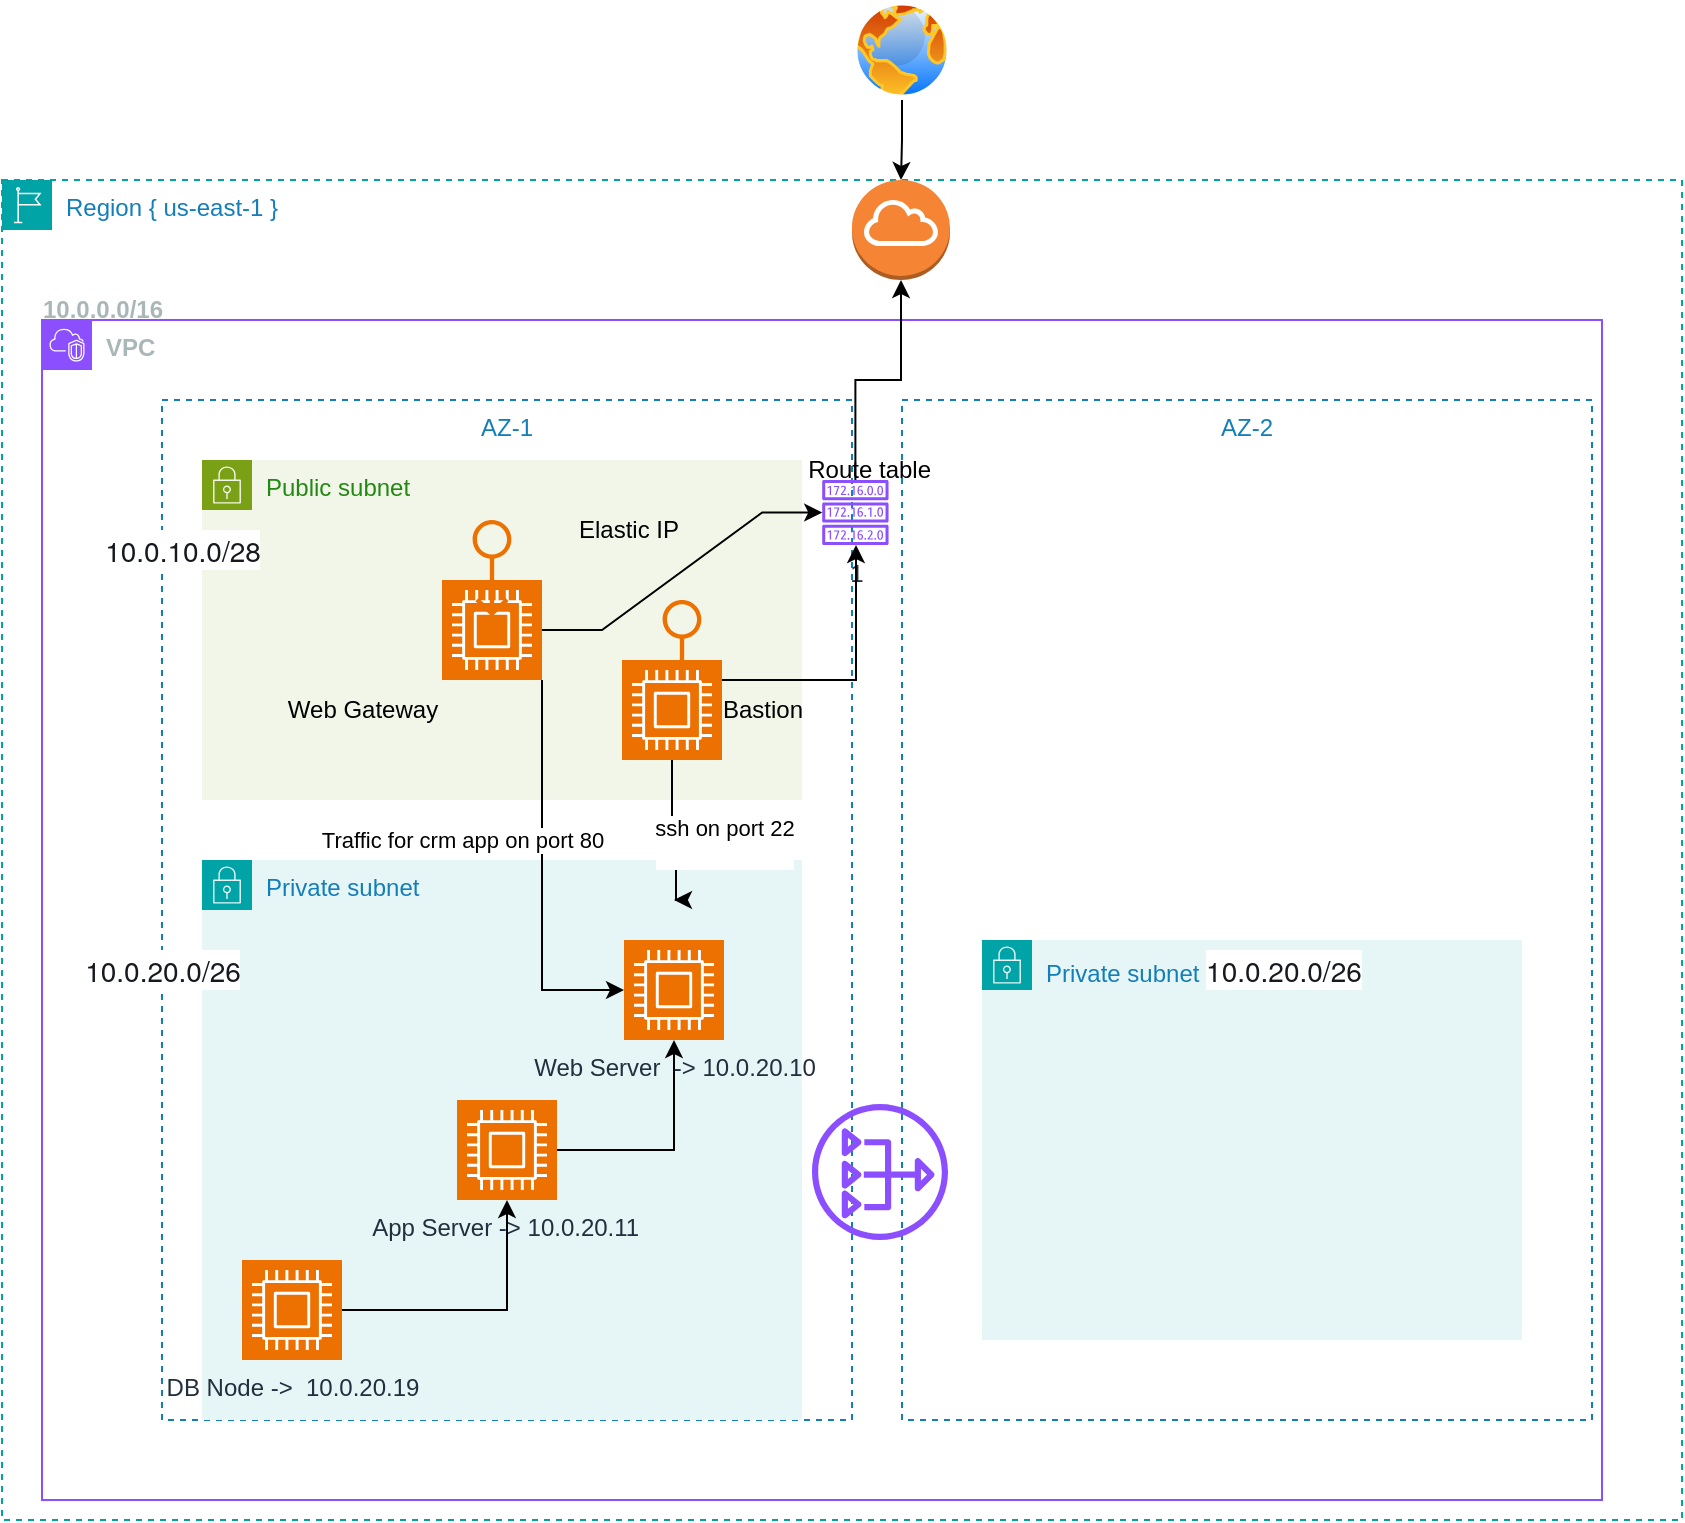 <mxfile version="24.8.0">
  <diagram name="Page-1" id="Cl1WmJLPFBff25IzJJWr">
    <mxGraphModel dx="1434" dy="785" grid="1" gridSize="10" guides="1" tooltips="1" connect="1" arrows="1" fold="1" page="1" pageScale="1" pageWidth="850" pageHeight="1100" background="none" math="0" shadow="0">
      <root>
        <mxCell id="0" />
        <mxCell id="1" parent="0" />
        <mxCell id="SpBI8ABdYv--0wxfg7AP-1" value="Region { us-east-1 }" style="points=[[0,0],[0.25,0],[0.5,0],[0.75,0],[1,0],[1,0.25],[1,0.5],[1,0.75],[1,1],[0.75,1],[0.5,1],[0.25,1],[0,1],[0,0.75],[0,0.5],[0,0.25]];outlineConnect=0;gradientColor=none;html=1;whiteSpace=wrap;fontSize=12;fontStyle=0;container=1;pointerEvents=0;collapsible=0;recursiveResize=0;shape=mxgraph.aws4.group;grIcon=mxgraph.aws4.group_region;strokeColor=#00A4A6;fillColor=none;verticalAlign=top;align=left;spacingLeft=30;fontColor=#147EBA;dashed=1;" parent="1" vertex="1">
          <mxGeometry x="20" y="140" width="840" height="670" as="geometry" />
        </mxCell>
        <mxCell id="zZo7VUDGLUCH1-RVHaSP-5" value="AZ-1" style="fillColor=none;strokeColor=#147EBA;dashed=1;verticalAlign=top;fontStyle=0;fontColor=#147EBA;whiteSpace=wrap;html=1;movable=1;resizable=1;rotatable=1;deletable=1;editable=1;locked=0;connectable=1;" vertex="1" parent="SpBI8ABdYv--0wxfg7AP-1">
          <mxGeometry x="80" y="110" width="345" height="510" as="geometry" />
        </mxCell>
        <mxCell id="zZo7VUDGLUCH1-RVHaSP-1" value="&lt;b&gt;VPC&lt;/b&gt;" style="points=[[0,0],[0.25,0],[0.5,0],[0.75,0],[1,0],[1,0.25],[1,0.5],[1,0.75],[1,1],[0.75,1],[0.5,1],[0.25,1],[0,1],[0,0.75],[0,0.5],[0,0.25]];outlineConnect=0;gradientColor=none;html=1;whiteSpace=wrap;fontSize=12;fontStyle=0;container=0;pointerEvents=0;collapsible=0;recursiveResize=0;shape=mxgraph.aws4.group;grIcon=mxgraph.aws4.group_vpc2;strokeColor=#8C4FFF;fillColor=none;verticalAlign=top;align=left;spacingLeft=30;fontColor=#AAB7B8;dashed=0;" vertex="1" parent="SpBI8ABdYv--0wxfg7AP-1">
          <mxGeometry x="20" y="70" width="780" height="590" as="geometry" />
        </mxCell>
        <mxCell id="zZo7VUDGLUCH1-RVHaSP-3" value="Public subnet&amp;nbsp;" style="points=[[0,0],[0.25,0],[0.5,0],[0.75,0],[1,0],[1,0.25],[1,0.5],[1,0.75],[1,1],[0.75,1],[0.5,1],[0.25,1],[0,1],[0,0.75],[0,0.5],[0,0.25]];outlineConnect=0;gradientColor=none;html=1;whiteSpace=wrap;fontSize=12;fontStyle=0;container=1;pointerEvents=0;collapsible=0;recursiveResize=0;shape=mxgraph.aws4.group;grIcon=mxgraph.aws4.group_security_group;grStroke=0;strokeColor=#7AA116;fillColor=#F2F6E8;verticalAlign=top;align=left;spacingLeft=30;fontColor=#248814;dashed=0;" vertex="1" parent="SpBI8ABdYv--0wxfg7AP-1">
          <mxGeometry x="100" y="140" width="300" height="170" as="geometry" />
        </mxCell>
        <mxCell id="zZo7VUDGLUCH1-RVHaSP-62" value="" style="edgeStyle=entityRelationEdgeStyle;rounded=0;orthogonalLoop=1;jettySize=auto;html=1;" edge="1" parent="zZo7VUDGLUCH1-RVHaSP-3" source="zZo7VUDGLUCH1-RVHaSP-42" target="zZo7VUDGLUCH1-RVHaSP-54">
          <mxGeometry relative="1" as="geometry">
            <mxPoint x="145" y="-5" as="targetPoint" />
            <Array as="points">
              <mxPoint x="210" y="26" />
            </Array>
          </mxGeometry>
        </mxCell>
        <mxCell id="zZo7VUDGLUCH1-RVHaSP-42" value="" style="sketch=0;points=[[0,0,0],[0.25,0,0],[0.5,0,0],[0.75,0,0],[1,0,0],[0,1,0],[0.25,1,0],[0.5,1,0],[0.75,1,0],[1,1,0],[0,0.25,0],[0,0.5,0],[0,0.75,0],[1,0.25,0],[1,0.5,0],[1,0.75,0]];outlineConnect=0;fontColor=#232F3E;fillColor=#ED7100;strokeColor=#ffffff;dashed=0;verticalLabelPosition=bottom;verticalAlign=top;align=center;html=1;fontSize=12;fontStyle=0;aspect=fixed;shape=mxgraph.aws4.resourceIcon;resIcon=mxgraph.aws4.compute;" vertex="1" parent="zZo7VUDGLUCH1-RVHaSP-3">
          <mxGeometry x="120" y="60" width="50" height="50" as="geometry" />
        </mxCell>
        <mxCell id="zZo7VUDGLUCH1-RVHaSP-50" value="Web Gateway" style="text;html=1;align=center;verticalAlign=middle;resizable=0;points=[];autosize=1;strokeColor=none;fillColor=none;" vertex="1" parent="zZo7VUDGLUCH1-RVHaSP-3">
          <mxGeometry x="30" y="110" width="100" height="30" as="geometry" />
        </mxCell>
        <mxCell id="zZo7VUDGLUCH1-RVHaSP-54" value="1" style="sketch=0;outlineConnect=0;fontColor=#232F3E;gradientColor=none;fillColor=#8C4FFF;strokeColor=none;dashed=0;verticalLabelPosition=bottom;verticalAlign=top;align=center;html=1;fontSize=12;fontStyle=0;aspect=fixed;pointerEvents=1;shape=mxgraph.aws4.route_table;" vertex="1" parent="zZo7VUDGLUCH1-RVHaSP-3">
          <mxGeometry x="310" y="10" width="33.37" height="32.51" as="geometry" />
        </mxCell>
        <mxCell id="zZo7VUDGLUCH1-RVHaSP-49" value="" style="sketch=0;outlineConnect=0;fontColor=#232F3E;gradientColor=none;fillColor=#ED7100;strokeColor=none;dashed=0;verticalLabelPosition=bottom;verticalAlign=top;align=center;html=1;fontSize=12;fontStyle=0;aspect=fixed;pointerEvents=1;shape=mxgraph.aws4.elastic_ip_address;direction=south;" vertex="1" parent="zZo7VUDGLUCH1-RVHaSP-3">
          <mxGeometry x="135" y="30" width="20" height="48" as="geometry" />
        </mxCell>
        <mxCell id="zZo7VUDGLUCH1-RVHaSP-44" value="" style="sketch=0;outlineConnect=0;fontColor=#232F3E;gradientColor=none;fillColor=#ED7100;strokeColor=none;dashed=0;verticalLabelPosition=bottom;verticalAlign=top;align=center;html=1;fontSize=12;fontStyle=0;aspect=fixed;pointerEvents=1;shape=mxgraph.aws4.elastic_ip_address;direction=south;" vertex="1" parent="zZo7VUDGLUCH1-RVHaSP-3">
          <mxGeometry x="230" y="70" width="20" height="48" as="geometry" />
        </mxCell>
        <mxCell id="zZo7VUDGLUCH1-RVHaSP-14" value="AZ-2" style="fillColor=none;strokeColor=#147EBA;dashed=1;verticalAlign=top;fontStyle=0;fontColor=#147EBA;whiteSpace=wrap;html=1;" vertex="1" parent="SpBI8ABdYv--0wxfg7AP-1">
          <mxGeometry x="450" y="110" width="345" height="510" as="geometry" />
        </mxCell>
        <mxCell id="zZo7VUDGLUCH1-RVHaSP-18" value="Private subnet&amp;nbsp;&lt;span style=&quot;color: rgb(22, 25, 31); font-family: &amp;quot;Amazon Ember&amp;quot;, &amp;quot;Helvetica Neue&amp;quot;, Roboto, Arial, sans-serif; font-size: 14px; background-color: rgb(255, 255, 255);&quot;&gt;10.0.20.0/26&lt;/span&gt;" style="points=[[0,0],[0.25,0],[0.5,0],[0.75,0],[1,0],[1,0.25],[1,0.5],[1,0.75],[1,1],[0.75,1],[0.5,1],[0.25,1],[0,1],[0,0.75],[0,0.5],[0,0.25]];outlineConnect=0;gradientColor=none;html=1;whiteSpace=wrap;fontSize=12;fontStyle=0;container=1;pointerEvents=0;collapsible=0;recursiveResize=0;shape=mxgraph.aws4.group;grIcon=mxgraph.aws4.group_security_group;grStroke=0;strokeColor=#00A4A6;fillColor=#E6F6F7;verticalAlign=top;align=left;spacingLeft=30;fontColor=#147EBA;dashed=0;" vertex="1" parent="SpBI8ABdYv--0wxfg7AP-1">
          <mxGeometry x="490" y="380" width="270" height="200" as="geometry" />
        </mxCell>
        <mxCell id="zZo7VUDGLUCH1-RVHaSP-2" value="Private subnet" style="points=[[0,0],[0.25,0],[0.5,0],[0.75,0],[1,0],[1,0.25],[1,0.5],[1,0.75],[1,1],[0.75,1],[0.5,1],[0.25,1],[0,1],[0,0.75],[0,0.5],[0,0.25]];outlineConnect=0;gradientColor=none;html=1;whiteSpace=wrap;fontSize=12;fontStyle=0;container=0;pointerEvents=0;collapsible=0;recursiveResize=0;shape=mxgraph.aws4.group;grIcon=mxgraph.aws4.group_security_group;grStroke=0;strokeColor=#00A4A6;fillColor=#E6F6F7;verticalAlign=top;align=left;spacingLeft=30;fontColor=#147EBA;dashed=0;" vertex="1" parent="SpBI8ABdYv--0wxfg7AP-1">
          <mxGeometry x="100" y="340" width="300" height="280" as="geometry" />
        </mxCell>
        <mxCell id="zZo7VUDGLUCH1-RVHaSP-39" value="" style="edgeStyle=orthogonalEdgeStyle;rounded=0;orthogonalLoop=1;jettySize=auto;html=1;" edge="1" parent="SpBI8ABdYv--0wxfg7AP-1" source="zZo7VUDGLUCH1-RVHaSP-35" target="zZo7VUDGLUCH1-RVHaSP-38">
          <mxGeometry relative="1" as="geometry" />
        </mxCell>
        <mxCell id="zZo7VUDGLUCH1-RVHaSP-35" value="DB Node -&amp;gt;&amp;nbsp; 10.0.20.19" style="sketch=0;points=[[0,0,0],[0.25,0,0],[0.5,0,0],[0.75,0,0],[1,0,0],[0,1,0],[0.25,1,0],[0.5,1,0],[0.75,1,0],[1,1,0],[0,0.25,0],[0,0.5,0],[0,0.75,0],[1,0.25,0],[1,0.5,0],[1,0.75,0]];outlineConnect=0;fontColor=#232F3E;fillColor=#ED7100;strokeColor=#ffffff;dashed=0;verticalLabelPosition=bottom;verticalAlign=top;align=center;html=1;fontSize=12;fontStyle=0;aspect=fixed;shape=mxgraph.aws4.resourceIcon;resIcon=mxgraph.aws4.compute;" vertex="1" parent="SpBI8ABdYv--0wxfg7AP-1">
          <mxGeometry x="120" y="540" width="50" height="50" as="geometry" />
        </mxCell>
        <mxCell id="zZo7VUDGLUCH1-RVHaSP-41" value="" style="edgeStyle=orthogonalEdgeStyle;rounded=0;orthogonalLoop=1;jettySize=auto;html=1;" edge="1" parent="SpBI8ABdYv--0wxfg7AP-1" source="zZo7VUDGLUCH1-RVHaSP-38" target="zZo7VUDGLUCH1-RVHaSP-40">
          <mxGeometry relative="1" as="geometry" />
        </mxCell>
        <mxCell id="zZo7VUDGLUCH1-RVHaSP-38" value="App Server -&amp;gt; 10.0.20.11&amp;nbsp;" style="sketch=0;points=[[0,0,0],[0.25,0,0],[0.5,0,0],[0.75,0,0],[1,0,0],[0,1,0],[0.25,1,0],[0.5,1,0],[0.75,1,0],[1,1,0],[0,0.25,0],[0,0.5,0],[0,0.75,0],[1,0.25,0],[1,0.5,0],[1,0.75,0]];outlineConnect=0;fontColor=#232F3E;fillColor=#ED7100;strokeColor=#ffffff;dashed=0;verticalLabelPosition=bottom;verticalAlign=top;align=center;html=1;fontSize=12;fontStyle=0;aspect=fixed;shape=mxgraph.aws4.resourceIcon;resIcon=mxgraph.aws4.compute;" vertex="1" parent="SpBI8ABdYv--0wxfg7AP-1">
          <mxGeometry x="227.5" y="460" width="50" height="50" as="geometry" />
        </mxCell>
        <mxCell id="zZo7VUDGLUCH1-RVHaSP-40" value="Web Server&amp;nbsp; -&amp;gt; 10.0.20.10" style="sketch=0;points=[[0,0,0],[0.25,0,0],[0.5,0,0],[0.75,0,0],[1,0,0],[0,1,0],[0.25,1,0],[0.5,1,0],[0.75,1,0],[1,1,0],[0,0.25,0],[0,0.5,0],[0,0.75,0],[1,0.25,0],[1,0.5,0],[1,0.75,0]];outlineConnect=0;fontColor=#232F3E;fillColor=#ED7100;strokeColor=#ffffff;dashed=0;verticalLabelPosition=bottom;verticalAlign=top;align=center;html=1;fontSize=12;fontStyle=0;aspect=fixed;shape=mxgraph.aws4.resourceIcon;resIcon=mxgraph.aws4.compute;" vertex="1" parent="SpBI8ABdYv--0wxfg7AP-1">
          <mxGeometry x="311" y="380" width="50" height="50" as="geometry" />
        </mxCell>
        <mxCell id="zZo7VUDGLUCH1-RVHaSP-45" value="&lt;span style=&quot;color: rgb(22, 25, 31); font-family: &amp;quot;Amazon Ember&amp;quot;, &amp;quot;Helvetica Neue&amp;quot;, Roboto, Arial, sans-serif; font-size: 14px; text-align: left; text-wrap: wrap; background-color: rgb(255, 255, 255);&quot;&gt;10.0.10.0/28&lt;/span&gt;" style="text;html=1;align=center;verticalAlign=middle;resizable=0;points=[];autosize=1;strokeColor=none;fillColor=none;" vertex="1" parent="SpBI8ABdYv--0wxfg7AP-1">
          <mxGeometry x="40" y="170" width="100" height="30" as="geometry" />
        </mxCell>
        <mxCell id="zZo7VUDGLUCH1-RVHaSP-46" value="&lt;span style=&quot;color: rgb(22, 25, 31); font-family: &amp;quot;Amazon Ember&amp;quot;, &amp;quot;Helvetica Neue&amp;quot;, Roboto, Arial, sans-serif; font-size: 14px; text-align: left; text-wrap: wrap; background-color: rgb(255, 255, 255);&quot;&gt;10.0.20.0/26&lt;/span&gt;" style="text;html=1;align=center;verticalAlign=middle;resizable=0;points=[];autosize=1;strokeColor=none;fillColor=none;" vertex="1" parent="SpBI8ABdYv--0wxfg7AP-1">
          <mxGeometry x="30" y="380" width="100" height="30" as="geometry" />
        </mxCell>
        <mxCell id="zZo7VUDGLUCH1-RVHaSP-47" value="&lt;b style=&quot;color: rgb(170, 183, 184); text-align: left; text-wrap: wrap;&quot;&gt;10.0.0.0/16&lt;/b&gt;" style="text;html=1;align=center;verticalAlign=middle;resizable=0;points=[];autosize=1;strokeColor=none;fillColor=none;" vertex="1" parent="SpBI8ABdYv--0wxfg7AP-1">
          <mxGeometry x="10" y="50" width="80" height="30" as="geometry" />
        </mxCell>
        <mxCell id="zZo7VUDGLUCH1-RVHaSP-51" value="Bastion" style="text;html=1;align=center;verticalAlign=middle;resizable=0;points=[];autosize=1;strokeColor=none;fillColor=none;" vertex="1" parent="SpBI8ABdYv--0wxfg7AP-1">
          <mxGeometry x="350" y="250" width="60" height="30" as="geometry" />
        </mxCell>
        <mxCell id="zZo7VUDGLUCH1-RVHaSP-53" value="" style="outlineConnect=0;dashed=0;verticalLabelPosition=bottom;verticalAlign=top;align=center;html=1;shape=mxgraph.aws3.internet_gateway;fillColor=#F58534;gradientColor=none;" vertex="1" parent="SpBI8ABdYv--0wxfg7AP-1">
          <mxGeometry x="425" width="49" height="50" as="geometry" />
        </mxCell>
        <mxCell id="zZo7VUDGLUCH1-RVHaSP-55" value="" style="edgeStyle=orthogonalEdgeStyle;rounded=0;orthogonalLoop=1;jettySize=auto;html=1;" edge="1" parent="SpBI8ABdYv--0wxfg7AP-1" source="zZo7VUDGLUCH1-RVHaSP-54" target="zZo7VUDGLUCH1-RVHaSP-53">
          <mxGeometry relative="1" as="geometry" />
        </mxCell>
        <mxCell id="zZo7VUDGLUCH1-RVHaSP-71" value="" style="edgeStyle=orthogonalEdgeStyle;rounded=0;orthogonalLoop=1;jettySize=auto;html=1;" edge="1" parent="SpBI8ABdYv--0wxfg7AP-1" source="zZo7VUDGLUCH1-RVHaSP-43">
          <mxGeometry relative="1" as="geometry">
            <mxPoint x="336" y="360" as="targetPoint" />
            <Array as="points">
              <mxPoint x="335" y="325" />
              <mxPoint x="337" y="325" />
            </Array>
          </mxGeometry>
        </mxCell>
        <mxCell id="zZo7VUDGLUCH1-RVHaSP-72" value="ssh on port 22&lt;div&gt;&lt;br&gt;&lt;/div&gt;" style="edgeLabel;html=1;align=center;verticalAlign=middle;resizable=0;points=[];" vertex="1" connectable="0" parent="zZo7VUDGLUCH1-RVHaSP-71">
          <mxGeometry x="0.389" y="-1" relative="1" as="geometry">
            <mxPoint x="25" y="-8" as="offset" />
          </mxGeometry>
        </mxCell>
        <mxCell id="zZo7VUDGLUCH1-RVHaSP-43" value="" style="sketch=0;points=[[0,0,0],[0.25,0,0],[0.5,0,0],[0.75,0,0],[1,0,0],[0,1,0],[0.25,1,0],[0.5,1,0],[0.75,1,0],[1,1,0],[0,0.25,0],[0,0.5,0],[0,0.75,0],[1,0.25,0],[1,0.5,0],[1,0.75,0]];outlineConnect=0;fontColor=#232F3E;fillColor=#ED7100;strokeColor=#ffffff;dashed=0;verticalLabelPosition=bottom;verticalAlign=top;align=center;html=1;fontSize=12;fontStyle=0;aspect=fixed;shape=mxgraph.aws4.resourceIcon;resIcon=mxgraph.aws4.compute;" vertex="1" parent="SpBI8ABdYv--0wxfg7AP-1">
          <mxGeometry x="310" y="240" width="50" height="50" as="geometry" />
        </mxCell>
        <mxCell id="zZo7VUDGLUCH1-RVHaSP-60" value="" style="edgeStyle=orthogonalEdgeStyle;rounded=0;orthogonalLoop=1;jettySize=auto;html=1;" edge="1" parent="SpBI8ABdYv--0wxfg7AP-1" source="zZo7VUDGLUCH1-RVHaSP-43" target="zZo7VUDGLUCH1-RVHaSP-54">
          <mxGeometry relative="1" as="geometry">
            <mxPoint x="336" y="135" as="targetPoint" />
            <Array as="points">
              <mxPoint x="427" y="250" />
            </Array>
          </mxGeometry>
        </mxCell>
        <mxCell id="zZo7VUDGLUCH1-RVHaSP-63" value="" style="sketch=0;outlineConnect=0;fontColor=#232F3E;gradientColor=none;fillColor=#8C4FFF;strokeColor=none;dashed=0;verticalLabelPosition=bottom;verticalAlign=top;align=center;html=1;fontSize=12;fontStyle=0;aspect=fixed;pointerEvents=1;shape=mxgraph.aws4.nat_gateway;" vertex="1" parent="SpBI8ABdYv--0wxfg7AP-1">
          <mxGeometry x="405" y="462" width="68" height="68" as="geometry" />
        </mxCell>
        <mxCell id="zZo7VUDGLUCH1-RVHaSP-65" value="Elastic IP" style="text;html=1;align=center;verticalAlign=middle;resizable=0;points=[];autosize=1;strokeColor=none;fillColor=none;" vertex="1" parent="SpBI8ABdYv--0wxfg7AP-1">
          <mxGeometry x="277.5" y="160" width="70" height="30" as="geometry" />
        </mxCell>
        <mxCell id="zZo7VUDGLUCH1-RVHaSP-69" style="edgeStyle=orthogonalEdgeStyle;rounded=0;orthogonalLoop=1;jettySize=auto;html=1;" edge="1" parent="SpBI8ABdYv--0wxfg7AP-1" source="zZo7VUDGLUCH1-RVHaSP-42" target="zZo7VUDGLUCH1-RVHaSP-40">
          <mxGeometry relative="1" as="geometry">
            <Array as="points">
              <mxPoint x="270" y="405" />
            </Array>
          </mxGeometry>
        </mxCell>
        <mxCell id="zZo7VUDGLUCH1-RVHaSP-70" value="Traffic for crm app on port 80" style="edgeLabel;html=1;align=center;verticalAlign=middle;resizable=0;points=[];" vertex="1" connectable="0" parent="zZo7VUDGLUCH1-RVHaSP-69">
          <mxGeometry x="-0.102" y="-2" relative="1" as="geometry">
            <mxPoint x="-38" y="-8" as="offset" />
          </mxGeometry>
        </mxCell>
        <mxCell id="zZo7VUDGLUCH1-RVHaSP-73" value="Route table&amp;nbsp;" style="text;html=1;align=center;verticalAlign=middle;resizable=0;points=[];autosize=1;strokeColor=none;fillColor=none;" vertex="1" parent="SpBI8ABdYv--0wxfg7AP-1">
          <mxGeometry x="390" y="130" width="90" height="30" as="geometry" />
        </mxCell>
        <mxCell id="zZo7VUDGLUCH1-RVHaSP-74" value="" style="edgeStyle=orthogonalEdgeStyle;rounded=0;orthogonalLoop=1;jettySize=auto;html=1;" edge="1" parent="1" source="zZo7VUDGLUCH1-RVHaSP-52" target="zZo7VUDGLUCH1-RVHaSP-53">
          <mxGeometry relative="1" as="geometry" />
        </mxCell>
        <mxCell id="zZo7VUDGLUCH1-RVHaSP-52" value="" style="image;aspect=fixed;perimeter=ellipsePerimeter;html=1;align=center;shadow=0;dashed=0;spacingTop=3;image=img/lib/active_directory/internet_globe.svg;" vertex="1" parent="1">
          <mxGeometry x="445" y="50" width="50" height="50" as="geometry" />
        </mxCell>
      </root>
    </mxGraphModel>
  </diagram>
</mxfile>
